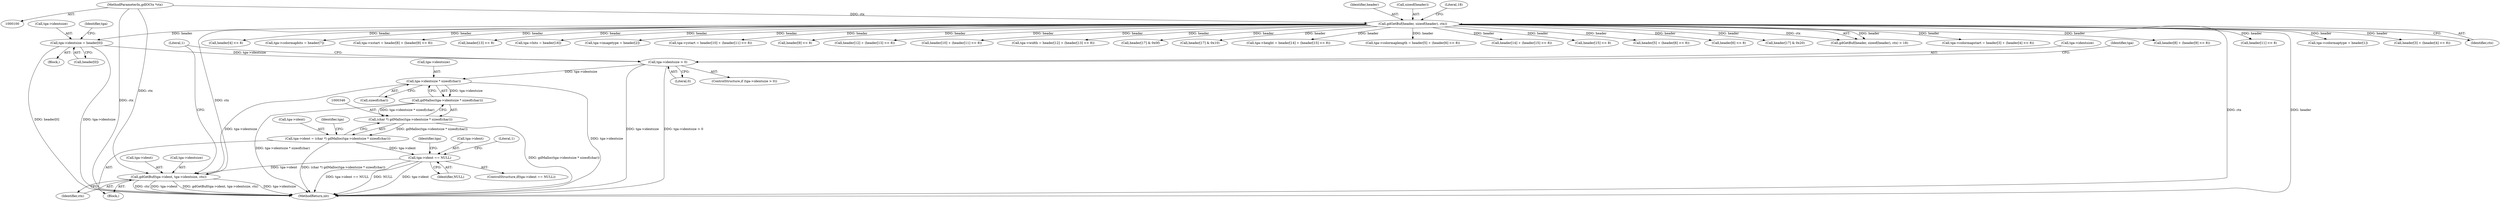 digraph "0_libgd_10ef1dca63d62433fda13309b4a228782db823f7_0@API" {
"1000348" [label="(Call,tga->identsize * sizeof(char))"];
"1000335" [label="(Call,tga->identsize > 0)"];
"1000119" [label="(Call,tga->identsize = header[0])"];
"1000107" [label="(Call,gdGetBuf(header, sizeof(header), ctx))"];
"1000101" [label="(MethodParameterIn,gdIOCtx *ctx)"];
"1000347" [label="(Call,gdMalloc(tga->identsize * sizeof(char)))"];
"1000345" [label="(Call,(char *) gdMalloc(tga->identsize * sizeof(char)))"];
"1000341" [label="(Call,tga->ident = (char *) gdMalloc(tga->identsize * sizeof(char)))"];
"1000355" [label="(Call,tga->ident == NULL)"];
"1000364" [label="(Call,gdGetBuf(tga->ident, tga->identsize, ctx))"];
"1000106" [label="(Call,gdGetBuf(header, sizeof(header), ctx) < 18)"];
"1000140" [label="(Call,tga->colormapstart = header[3] + (header[4] << 8))"];
"1000177" [label="(Call,header[8] + (header[9] << 8))"];
"1000343" [label="(Identifier,tga)"];
"1000112" [label="(Literal,18)"];
"1000345" [label="(Call,(char *) gdMalloc(tga->identsize * sizeof(char)))"];
"1000357" [label="(Identifier,tga)"];
"1000373" [label="(Literal,1)"];
"1000355" [label="(Call,tga->ident == NULL)"];
"1000194" [label="(Call,header[11] << 8)"];
"1000126" [label="(Call,tga->colormaptype = header[1])"];
"1000347" [label="(Call,gdMalloc(tga->identsize * sizeof(char)))"];
"1000101" [label="(MethodParameterIn,gdIOCtx *ctx)"];
"1000144" [label="(Call,header[3] + (header[4] << 8))"];
"1000111" [label="(Identifier,ctx)"];
"1000148" [label="(Call,header[4] << 8)"];
"1000166" [label="(Call,tga->colormapbits = header[7])"];
"1000363" [label="(Literal,1)"];
"1000173" [label="(Call,tga->xstart = header[8] + (header[9] << 8))"];
"1000336" [label="(Call,tga->identsize)"];
"1000207" [label="(Call,header[13] << 8)"];
"1000128" [label="(Identifier,tga)"];
"1000107" [label="(Call,gdGetBuf(header, sizeof(header), ctx))"];
"1000108" [label="(Identifier,header)"];
"1000365" [label="(Call,tga->ident)"];
"1000225" [label="(Call,tga->bits = header[16])"];
"1000133" [label="(Call,tga->imagetype = header[2])"];
"1000348" [label="(Call,tga->identsize * sizeof(char))"];
"1000364" [label="(Call,gdGetBuf(tga->ident, tga->identsize, ctx))"];
"1000354" [label="(ControlStructure,if(tga->ident == NULL))"];
"1000103" [label="(Block,)"];
"1000186" [label="(Call,tga->ystart = header[10] + (header[11] << 8))"];
"1000352" [label="(Call,sizeof(char))"];
"1000335" [label="(Call,tga->identsize > 0)"];
"1000109" [label="(Call,sizeof(header))"];
"1000181" [label="(Call,header[9] << 8)"];
"1000203" [label="(Call,header[12] + (header[13] << 8))"];
"1000342" [label="(Call,tga->ident)"];
"1000366" [label="(Identifier,tga)"];
"1000374" [label="(MethodReturn,int)"];
"1000190" [label="(Call,header[10] + (header[11] << 8))"];
"1000199" [label="(Call,tga->width = header[12] + (header[13] << 8))"];
"1000236" [label="(Call,header[17] & 0x0f)"];
"1000334" [label="(ControlStructure,if (tga->identsize > 0))"];
"1000339" [label="(Literal,0)"];
"1000246" [label="(Call,header[17] & 0x10)"];
"1000368" [label="(Call,tga->identsize)"];
"1000212" [label="(Call,tga->height = header[14] + (header[15] << 8))"];
"1000153" [label="(Call,tga->colormaplength = header[5] + (header[6] << 8))"];
"1000371" [label="(Identifier,ctx)"];
"1000340" [label="(Block,)"];
"1000123" [label="(Call,header[0])"];
"1000216" [label="(Call,header[14] + (header[15] << 8))"];
"1000220" [label="(Call,header[15] << 8)"];
"1000341" [label="(Call,tga->ident = (char *) gdMalloc(tga->identsize * sizeof(char)))"];
"1000157" [label="(Call,header[5] + (header[6] << 8))"];
"1000161" [label="(Call,header[6] << 8)"];
"1000359" [label="(Identifier,NULL)"];
"1000258" [label="(Call,header[17] & 0x20)"];
"1000356" [label="(Call,tga->ident)"];
"1000120" [label="(Call,tga->identsize)"];
"1000119" [label="(Call,tga->identsize = header[0])"];
"1000349" [label="(Call,tga->identsize)"];
"1000348" -> "1000347"  [label="AST: "];
"1000348" -> "1000352"  [label="CFG: "];
"1000349" -> "1000348"  [label="AST: "];
"1000352" -> "1000348"  [label="AST: "];
"1000347" -> "1000348"  [label="CFG: "];
"1000348" -> "1000374"  [label="DDG: tga->identsize"];
"1000348" -> "1000347"  [label="DDG: tga->identsize"];
"1000335" -> "1000348"  [label="DDG: tga->identsize"];
"1000348" -> "1000364"  [label="DDG: tga->identsize"];
"1000335" -> "1000334"  [label="AST: "];
"1000335" -> "1000339"  [label="CFG: "];
"1000336" -> "1000335"  [label="AST: "];
"1000339" -> "1000335"  [label="AST: "];
"1000343" -> "1000335"  [label="CFG: "];
"1000373" -> "1000335"  [label="CFG: "];
"1000335" -> "1000374"  [label="DDG: tga->identsize"];
"1000335" -> "1000374"  [label="DDG: tga->identsize > 0"];
"1000119" -> "1000335"  [label="DDG: tga->identsize"];
"1000119" -> "1000103"  [label="AST: "];
"1000119" -> "1000123"  [label="CFG: "];
"1000120" -> "1000119"  [label="AST: "];
"1000123" -> "1000119"  [label="AST: "];
"1000128" -> "1000119"  [label="CFG: "];
"1000119" -> "1000374"  [label="DDG: header[0]"];
"1000119" -> "1000374"  [label="DDG: tga->identsize"];
"1000107" -> "1000119"  [label="DDG: header"];
"1000107" -> "1000106"  [label="AST: "];
"1000107" -> "1000111"  [label="CFG: "];
"1000108" -> "1000107"  [label="AST: "];
"1000109" -> "1000107"  [label="AST: "];
"1000111" -> "1000107"  [label="AST: "];
"1000112" -> "1000107"  [label="CFG: "];
"1000107" -> "1000374"  [label="DDG: header"];
"1000107" -> "1000374"  [label="DDG: ctx"];
"1000107" -> "1000106"  [label="DDG: header"];
"1000107" -> "1000106"  [label="DDG: ctx"];
"1000101" -> "1000107"  [label="DDG: ctx"];
"1000107" -> "1000126"  [label="DDG: header"];
"1000107" -> "1000133"  [label="DDG: header"];
"1000107" -> "1000140"  [label="DDG: header"];
"1000107" -> "1000144"  [label="DDG: header"];
"1000107" -> "1000148"  [label="DDG: header"];
"1000107" -> "1000153"  [label="DDG: header"];
"1000107" -> "1000157"  [label="DDG: header"];
"1000107" -> "1000161"  [label="DDG: header"];
"1000107" -> "1000166"  [label="DDG: header"];
"1000107" -> "1000173"  [label="DDG: header"];
"1000107" -> "1000177"  [label="DDG: header"];
"1000107" -> "1000181"  [label="DDG: header"];
"1000107" -> "1000186"  [label="DDG: header"];
"1000107" -> "1000190"  [label="DDG: header"];
"1000107" -> "1000194"  [label="DDG: header"];
"1000107" -> "1000199"  [label="DDG: header"];
"1000107" -> "1000203"  [label="DDG: header"];
"1000107" -> "1000207"  [label="DDG: header"];
"1000107" -> "1000212"  [label="DDG: header"];
"1000107" -> "1000216"  [label="DDG: header"];
"1000107" -> "1000220"  [label="DDG: header"];
"1000107" -> "1000225"  [label="DDG: header"];
"1000107" -> "1000236"  [label="DDG: header"];
"1000107" -> "1000246"  [label="DDG: header"];
"1000107" -> "1000258"  [label="DDG: header"];
"1000107" -> "1000364"  [label="DDG: ctx"];
"1000101" -> "1000100"  [label="AST: "];
"1000101" -> "1000374"  [label="DDG: ctx"];
"1000101" -> "1000364"  [label="DDG: ctx"];
"1000347" -> "1000345"  [label="AST: "];
"1000345" -> "1000347"  [label="CFG: "];
"1000347" -> "1000374"  [label="DDG: tga->identsize * sizeof(char)"];
"1000347" -> "1000345"  [label="DDG: tga->identsize * sizeof(char)"];
"1000345" -> "1000341"  [label="AST: "];
"1000346" -> "1000345"  [label="AST: "];
"1000341" -> "1000345"  [label="CFG: "];
"1000345" -> "1000374"  [label="DDG: gdMalloc(tga->identsize * sizeof(char))"];
"1000345" -> "1000341"  [label="DDG: gdMalloc(tga->identsize * sizeof(char))"];
"1000341" -> "1000340"  [label="AST: "];
"1000342" -> "1000341"  [label="AST: "];
"1000357" -> "1000341"  [label="CFG: "];
"1000341" -> "1000374"  [label="DDG: (char *) gdMalloc(tga->identsize * sizeof(char))"];
"1000341" -> "1000355"  [label="DDG: tga->ident"];
"1000355" -> "1000354"  [label="AST: "];
"1000355" -> "1000359"  [label="CFG: "];
"1000356" -> "1000355"  [label="AST: "];
"1000359" -> "1000355"  [label="AST: "];
"1000363" -> "1000355"  [label="CFG: "];
"1000366" -> "1000355"  [label="CFG: "];
"1000355" -> "1000374"  [label="DDG: tga->ident"];
"1000355" -> "1000374"  [label="DDG: tga->ident == NULL"];
"1000355" -> "1000374"  [label="DDG: NULL"];
"1000355" -> "1000364"  [label="DDG: tga->ident"];
"1000364" -> "1000340"  [label="AST: "];
"1000364" -> "1000371"  [label="CFG: "];
"1000365" -> "1000364"  [label="AST: "];
"1000368" -> "1000364"  [label="AST: "];
"1000371" -> "1000364"  [label="AST: "];
"1000373" -> "1000364"  [label="CFG: "];
"1000364" -> "1000374"  [label="DDG: tga->ident"];
"1000364" -> "1000374"  [label="DDG: gdGetBuf(tga->ident, tga->identsize, ctx)"];
"1000364" -> "1000374"  [label="DDG: tga->identsize"];
"1000364" -> "1000374"  [label="DDG: ctx"];
}
